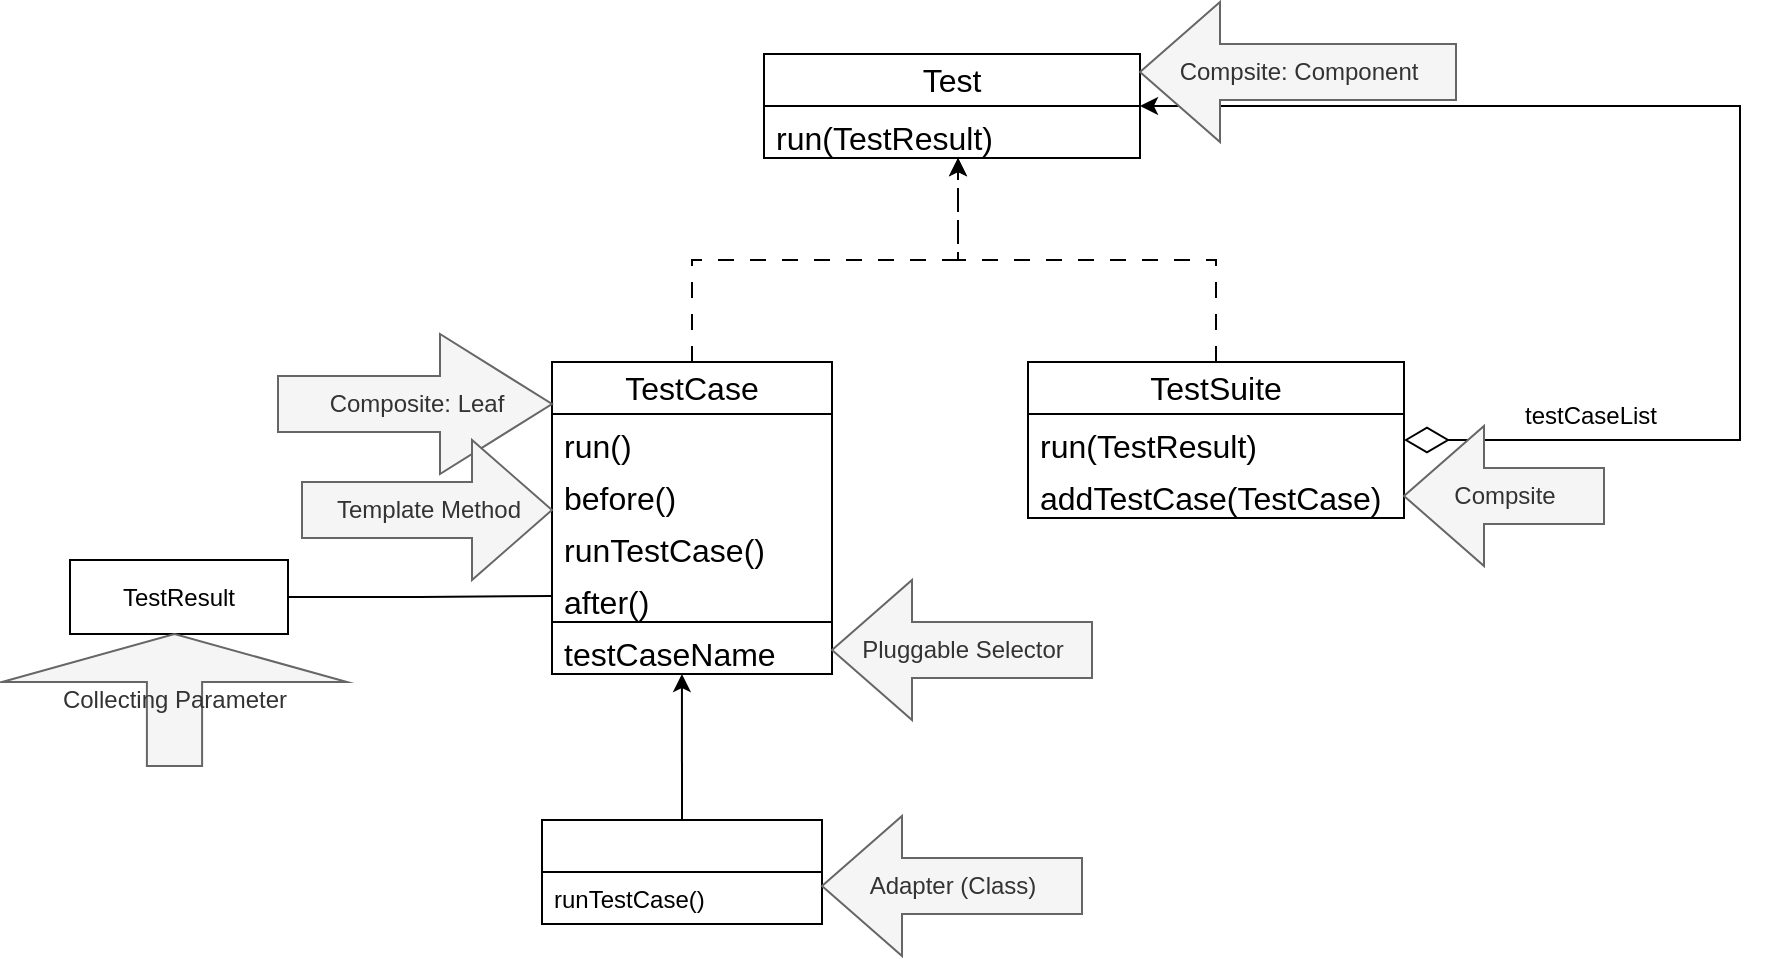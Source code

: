 <mxfile version="22.1.11" type="github">
  <diagram name="페이지-1" id="LbZxrBz2ofLp_WL8UCSQ">
    <mxGraphModel dx="2234" dy="1161" grid="0" gridSize="10" guides="1" tooltips="1" connect="1" arrows="1" fold="1" page="0" pageScale="1" pageWidth="827" pageHeight="1169" math="0" shadow="0">
      <root>
        <mxCell id="0" />
        <mxCell id="1" parent="0" />
        <mxCell id="CJBsxGkzlGZVFUbRF24I-1" value="TestCase" style="swimlane;fontStyle=0;childLayout=stackLayout;horizontal=1;startSize=26;fillColor=none;horizontalStack=0;resizeParent=1;resizeParentMax=0;resizeLast=0;collapsible=1;marginBottom=0;whiteSpace=wrap;html=1;fontSize=16;" vertex="1" parent="1">
          <mxGeometry x="-350" y="145" width="140" height="156" as="geometry" />
        </mxCell>
        <mxCell id="CJBsxGkzlGZVFUbRF24I-2" value="run()" style="text;strokeColor=none;fillColor=none;align=left;verticalAlign=top;spacingLeft=4;spacingRight=4;overflow=hidden;rotatable=0;points=[[0,0.5],[1,0.5]];portConstraint=eastwest;whiteSpace=wrap;html=1;fontSize=16;" vertex="1" parent="CJBsxGkzlGZVFUbRF24I-1">
          <mxGeometry y="26" width="140" height="26" as="geometry" />
        </mxCell>
        <mxCell id="CJBsxGkzlGZVFUbRF24I-6" value="before()" style="text;strokeColor=none;fillColor=none;align=left;verticalAlign=top;spacingLeft=4;spacingRight=4;overflow=hidden;rotatable=0;points=[[0,0.5],[1,0.5]];portConstraint=eastwest;whiteSpace=wrap;html=1;fontSize=16;" vertex="1" parent="CJBsxGkzlGZVFUbRF24I-1">
          <mxGeometry y="52" width="140" height="26" as="geometry" />
        </mxCell>
        <mxCell id="CJBsxGkzlGZVFUbRF24I-7" value="runTestCase()" style="text;strokeColor=none;fillColor=none;align=left;verticalAlign=top;spacingLeft=4;spacingRight=4;overflow=hidden;rotatable=0;points=[[0,0.5],[1,0.5]];portConstraint=eastwest;whiteSpace=wrap;html=1;fontSize=16;" vertex="1" parent="CJBsxGkzlGZVFUbRF24I-1">
          <mxGeometry y="78" width="140" height="26" as="geometry" />
        </mxCell>
        <mxCell id="CJBsxGkzlGZVFUbRF24I-20" value="after()" style="text;strokeColor=none;fillColor=none;align=left;verticalAlign=top;spacingLeft=4;spacingRight=4;overflow=hidden;rotatable=0;points=[[0,0.5],[1,0.5]];portConstraint=eastwest;whiteSpace=wrap;html=1;fontSize=16;" vertex="1" parent="CJBsxGkzlGZVFUbRF24I-1">
          <mxGeometry y="104" width="140" height="26" as="geometry" />
        </mxCell>
        <mxCell id="CJBsxGkzlGZVFUbRF24I-8" value="testCaseName" style="text;strokeColor=default;fillColor=none;align=left;verticalAlign=top;spacingLeft=4;spacingRight=4;overflow=hidden;rotatable=0;points=[[0,0.5],[1,0.5]];portConstraint=eastwest;whiteSpace=wrap;html=1;fontSize=16;" vertex="1" parent="CJBsxGkzlGZVFUbRF24I-1">
          <mxGeometry y="130" width="140" height="26" as="geometry" />
        </mxCell>
        <mxCell id="CJBsxGkzlGZVFUbRF24I-34" style="edgeStyle=orthogonalEdgeStyle;rounded=0;orthogonalLoop=1;jettySize=auto;html=1;entryX=1;entryY=0.5;entryDx=0;entryDy=0;startArrow=diamondThin;startFill=0;targetPerimeterSpacing=10;startSize=20;" edge="1" parent="1" source="CJBsxGkzlGZVFUbRF24I-21" target="CJBsxGkzlGZVFUbRF24I-27">
          <mxGeometry relative="1" as="geometry">
            <Array as="points">
              <mxPoint x="244" y="184" />
              <mxPoint x="244" y="17" />
            </Array>
          </mxGeometry>
        </mxCell>
        <mxCell id="CJBsxGkzlGZVFUbRF24I-21" value="TestSuite" style="swimlane;fontStyle=0;childLayout=stackLayout;horizontal=1;startSize=26;fillColor=none;horizontalStack=0;resizeParent=1;resizeParentMax=0;resizeLast=0;collapsible=1;marginBottom=0;whiteSpace=wrap;html=1;fontSize=16;" vertex="1" parent="1">
          <mxGeometry x="-112" y="145" width="188" height="78" as="geometry" />
        </mxCell>
        <mxCell id="CJBsxGkzlGZVFUbRF24I-22" value="run(TestResult)" style="text;strokeColor=none;fillColor=none;align=left;verticalAlign=top;spacingLeft=4;spacingRight=4;overflow=hidden;rotatable=0;points=[[0,0.5],[1,0.5]];portConstraint=eastwest;whiteSpace=wrap;html=1;fontSize=16;" vertex="1" parent="CJBsxGkzlGZVFUbRF24I-21">
          <mxGeometry y="26" width="188" height="26" as="geometry" />
        </mxCell>
        <mxCell id="CJBsxGkzlGZVFUbRF24I-23" value="addTestCase(TestCase)" style="text;strokeColor=none;fillColor=none;align=left;verticalAlign=top;spacingLeft=4;spacingRight=4;overflow=hidden;rotatable=0;points=[[0,0.5],[1,0.5]];portConstraint=eastwest;whiteSpace=wrap;html=1;fontSize=16;" vertex="1" parent="CJBsxGkzlGZVFUbRF24I-21">
          <mxGeometry y="52" width="188" height="26" as="geometry" />
        </mxCell>
        <mxCell id="CJBsxGkzlGZVFUbRF24I-27" value="Test" style="swimlane;fontStyle=0;childLayout=stackLayout;horizontal=1;startSize=26;fillColor=none;horizontalStack=0;resizeParent=1;resizeParentMax=0;resizeLast=0;collapsible=1;marginBottom=0;whiteSpace=wrap;html=1;fontSize=16;" vertex="1" parent="1">
          <mxGeometry x="-244" y="-9" width="188" height="52" as="geometry" />
        </mxCell>
        <mxCell id="CJBsxGkzlGZVFUbRF24I-28" value="run(TestResult)" style="text;strokeColor=none;fillColor=none;align=left;verticalAlign=top;spacingLeft=4;spacingRight=4;overflow=hidden;rotatable=0;points=[[0,0.5],[1,0.5]];portConstraint=eastwest;whiteSpace=wrap;html=1;fontSize=16;" vertex="1" parent="CJBsxGkzlGZVFUbRF24I-27">
          <mxGeometry y="26" width="188" height="26" as="geometry" />
        </mxCell>
        <mxCell id="CJBsxGkzlGZVFUbRF24I-32" style="edgeStyle=orthogonalEdgeStyle;rounded=0;orthogonalLoop=1;jettySize=auto;html=1;entryX=0.516;entryY=1;entryDx=0;entryDy=0;entryPerimeter=0;strokeColor=default;dashed=1;dashPattern=8 8;" edge="1" parent="1" source="CJBsxGkzlGZVFUbRF24I-1" target="CJBsxGkzlGZVFUbRF24I-28">
          <mxGeometry relative="1" as="geometry" />
        </mxCell>
        <mxCell id="CJBsxGkzlGZVFUbRF24I-33" style="edgeStyle=orthogonalEdgeStyle;rounded=0;orthogonalLoop=1;jettySize=auto;html=1;entryX=0.516;entryY=1;entryDx=0;entryDy=0;entryPerimeter=0;strokeColor=default;dashed=1;dashPattern=8 8;" edge="1" parent="1" source="CJBsxGkzlGZVFUbRF24I-21" target="CJBsxGkzlGZVFUbRF24I-28">
          <mxGeometry relative="1" as="geometry" />
        </mxCell>
        <mxCell id="CJBsxGkzlGZVFUbRF24I-35" value="testCaseList" style="text;html=1;strokeColor=none;fillColor=none;align=center;verticalAlign=middle;whiteSpace=wrap;rounded=0;" vertex="1" parent="1">
          <mxGeometry x="123" y="157" width="93" height="30" as="geometry" />
        </mxCell>
        <mxCell id="CJBsxGkzlGZVFUbRF24I-36" value="Compsite" style="html=1;shadow=0;dashed=0;align=center;verticalAlign=middle;shape=mxgraph.arrows2.arrow;dy=0.6;dx=40;flipH=1;notch=0;fillColor=#f5f5f5;fontColor=#333333;strokeColor=#666666;" vertex="1" parent="1">
          <mxGeometry x="76" y="177" width="100" height="70" as="geometry" />
        </mxCell>
        <mxCell id="CJBsxGkzlGZVFUbRF24I-37" value="Compsite: Component" style="html=1;shadow=0;dashed=0;align=center;verticalAlign=middle;shape=mxgraph.arrows2.arrow;dy=0.6;dx=40;flipH=1;notch=0;fillColor=#f5f5f5;fontColor=#333333;strokeColor=#666666;" vertex="1" parent="1">
          <mxGeometry x="-56" y="-35" width="158" height="70" as="geometry" />
        </mxCell>
        <mxCell id="CJBsxGkzlGZVFUbRF24I-38" value="Composite: Leaf" style="html=1;shadow=0;dashed=0;align=center;verticalAlign=middle;shape=mxgraph.arrows2.arrow;dy=0.6;dx=56;notch=0;fillColor=#f5f5f5;fontColor=#333333;strokeColor=#666666;" vertex="1" parent="1">
          <mxGeometry x="-487" y="131" width="137" height="70" as="geometry" />
        </mxCell>
        <mxCell id="CJBsxGkzlGZVFUbRF24I-39" value="Template Method" style="html=1;shadow=0;dashed=0;align=center;verticalAlign=middle;shape=mxgraph.arrows2.arrow;dy=0.6;dx=40;notch=0;fillColor=#f5f5f5;fontColor=#333333;strokeColor=#666666;" vertex="1" parent="1">
          <mxGeometry x="-475" y="184" width="125" height="70" as="geometry" />
        </mxCell>
        <mxCell id="CJBsxGkzlGZVFUbRF24I-42" style="edgeStyle=orthogonalEdgeStyle;rounded=0;orthogonalLoop=1;jettySize=auto;html=1;entryX=0;entryY=0.5;entryDx=0;entryDy=0;endArrow=none;endFill=0;" edge="1" parent="1" source="CJBsxGkzlGZVFUbRF24I-40" target="CJBsxGkzlGZVFUbRF24I-20">
          <mxGeometry relative="1" as="geometry" />
        </mxCell>
        <mxCell id="CJBsxGkzlGZVFUbRF24I-40" value="TestResult" style="rounded=0;whiteSpace=wrap;html=1;" vertex="1" parent="1">
          <mxGeometry x="-591" y="244" width="109" height="37" as="geometry" />
        </mxCell>
        <mxCell id="CJBsxGkzlGZVFUbRF24I-43" value="Collecting Parameter" style="html=1;shadow=0;dashed=0;align=center;verticalAlign=middle;shape=mxgraph.arrows2.arrow;dy=0.84;dx=24;direction=north;notch=0;fillColor=#f5f5f5;fontColor=#333333;strokeColor=#666666;" vertex="1" parent="1">
          <mxGeometry x="-625" y="281" width="172.5" height="66" as="geometry" />
        </mxCell>
        <mxCell id="CJBsxGkzlGZVFUbRF24I-48" style="edgeStyle=orthogonalEdgeStyle;rounded=0;orthogonalLoop=1;jettySize=auto;html=1;exitX=0.5;exitY=0;exitDx=0;exitDy=0;entryX=0.464;entryY=1;entryDx=0;entryDy=0;entryPerimeter=0;" edge="1" parent="1" source="CJBsxGkzlGZVFUbRF24I-44" target="CJBsxGkzlGZVFUbRF24I-8">
          <mxGeometry relative="1" as="geometry">
            <mxPoint x="-298" y="351" as="targetPoint" />
          </mxGeometry>
        </mxCell>
        <mxCell id="CJBsxGkzlGZVFUbRF24I-44" value="" style="swimlane;fontStyle=0;childLayout=stackLayout;horizontal=1;startSize=26;fillColor=none;horizontalStack=0;resizeParent=1;resizeParentMax=0;resizeLast=0;collapsible=1;marginBottom=0;whiteSpace=wrap;html=1;" vertex="1" parent="1">
          <mxGeometry x="-355" y="374" width="140" height="52" as="geometry" />
        </mxCell>
        <mxCell id="CJBsxGkzlGZVFUbRF24I-45" value="runTestCase()" style="text;strokeColor=none;fillColor=none;align=left;verticalAlign=top;spacingLeft=4;spacingRight=4;overflow=hidden;rotatable=0;points=[[0,0.5],[1,0.5]];portConstraint=eastwest;whiteSpace=wrap;html=1;" vertex="1" parent="CJBsxGkzlGZVFUbRF24I-44">
          <mxGeometry y="26" width="140" height="26" as="geometry" />
        </mxCell>
        <mxCell id="CJBsxGkzlGZVFUbRF24I-49" value="Adapter (Class)" style="html=1;shadow=0;dashed=0;align=center;verticalAlign=middle;shape=mxgraph.arrows2.arrow;dy=0.6;dx=40;flipH=1;notch=0;fillColor=#f5f5f5;fontColor=#333333;strokeColor=#666666;" vertex="1" parent="1">
          <mxGeometry x="-215" y="372" width="130" height="70" as="geometry" />
        </mxCell>
        <mxCell id="CJBsxGkzlGZVFUbRF24I-50" value="Pluggable Selector" style="html=1;shadow=0;dashed=0;align=center;verticalAlign=middle;shape=mxgraph.arrows2.arrow;dy=0.6;dx=40;flipH=1;notch=0;fillColor=#f5f5f5;fontColor=#333333;strokeColor=#666666;" vertex="1" parent="1">
          <mxGeometry x="-210" y="254" width="130" height="70" as="geometry" />
        </mxCell>
      </root>
    </mxGraphModel>
  </diagram>
</mxfile>
